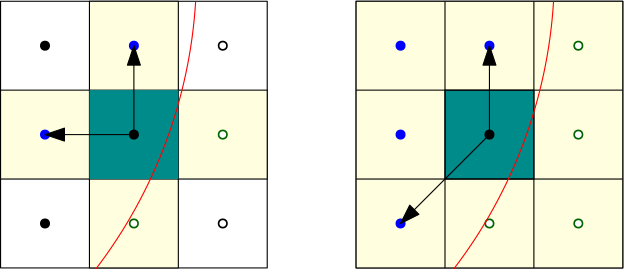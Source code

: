 <?xml version="1.0"?>
<!DOCTYPE ipe SYSTEM "ipe.dtd">
<ipe version="70005" creator="Ipe 7.1.3">
<info created="D:20130607160340" modified="D:20130629000830"/>
<ipestyle name="basic">
<symbol name="arrow/arc(spx)">
<path stroke="sym-stroke" fill="sym-stroke" pen="sym-pen">
0 0 m
-1 0.333 l
-1 -0.333 l
h
</path>
</symbol>
<symbol name="arrow/farc(spx)">
<path stroke="sym-stroke" fill="white" pen="sym-pen">
0 0 m
-1 0.333 l
-1 -0.333 l
h
</path>
</symbol>
<symbol name="mark/circle(sx)" transformations="translations">
<path fill="sym-stroke">
0.6 0 0 0.6 0 0 e
0.4 0 0 0.4 0 0 e
</path>
</symbol>
<symbol name="mark/disk(sx)" transformations="translations">
<path fill="sym-stroke">
0.6 0 0 0.6 0 0 e
</path>
</symbol>
<symbol name="mark/fdisk(sfx)" transformations="translations">
<group>
<path fill="sym-fill">
0.5 0 0 0.5 0 0 e
</path>
<path fill="sym-stroke" fillrule="eofill">
0.6 0 0 0.6 0 0 e
0.4 0 0 0.4 0 0 e
</path>
</group>
</symbol>
<symbol name="mark/box(sx)" transformations="translations">
<path fill="sym-stroke" fillrule="eofill">
-0.6 -0.6 m
0.6 -0.6 l
0.6 0.6 l
-0.6 0.6 l
h
-0.4 -0.4 m
0.4 -0.4 l
0.4 0.4 l
-0.4 0.4 l
h
</path>
</symbol>
<symbol name="mark/square(sx)" transformations="translations">
<path fill="sym-stroke">
-0.6 -0.6 m
0.6 -0.6 l
0.6 0.6 l
-0.6 0.6 l
h
</path>
</symbol>
<symbol name="mark/fsquare(sfx)" transformations="translations">
<group>
<path fill="sym-fill">
-0.5 -0.5 m
0.5 -0.5 l
0.5 0.5 l
-0.5 0.5 l
h
</path>
<path fill="sym-stroke" fillrule="eofill">
-0.6 -0.6 m
0.6 -0.6 l
0.6 0.6 l
-0.6 0.6 l
h
-0.4 -0.4 m
0.4 -0.4 l
0.4 0.4 l
-0.4 0.4 l
h
</path>
</group>
</symbol>
<symbol name="mark/cross(sx)" transformations="translations">
<group>
<path fill="sym-stroke">
-0.43 -0.57 m
0.57 0.43 l
0.43 0.57 l
-0.57 -0.43 l
h
</path>
<path fill="sym-stroke">
-0.43 0.57 m
0.57 -0.43 l
0.43 -0.57 l
-0.57 0.43 l
h
</path>
</group>
</symbol>
<symbol name="arrow/fnormal(spx)">
<path stroke="sym-stroke" fill="white" pen="sym-pen">
0 0 m
-1 0.333 l
-1 -0.333 l
h
</path>
</symbol>
<symbol name="arrow/pointed(spx)">
<path stroke="sym-stroke" fill="sym-stroke" pen="sym-pen">
0 0 m
-1 0.333 l
-0.8 0 l
-1 -0.333 l
h
</path>
</symbol>
<symbol name="arrow/fpointed(spx)">
<path stroke="sym-stroke" fill="white" pen="sym-pen">
0 0 m
-1 0.333 l
-0.8 0 l
-1 -0.333 l
h
</path>
</symbol>
<symbol name="arrow/linear(spx)">
<path stroke="sym-stroke" pen="sym-pen">
-1 0.333 m
0 0 l
-1 -0.333 l
</path>
</symbol>
<symbol name="arrow/fdouble(spx)">
<path stroke="sym-stroke" fill="white" pen="sym-pen">
0 0 m
-1 0.333 l
-1 -0.333 l
h
-1 0 m
-2 0.333 l
-2 -0.333 l
h
</path>
</symbol>
<symbol name="arrow/double(spx)">
<path stroke="sym-stroke" fill="sym-stroke" pen="sym-pen">
0 0 m
-1 0.333 l
-1 -0.333 l
h
-1 0 m
-2 0.333 l
-2 -0.333 l
h
</path>
</symbol>
<pen name="heavier" value="0.8"/>
<pen name="fat" value="1.2"/>
<pen name="ultrafat" value="2"/>
<symbolsize name="large" value="5"/>
<symbolsize name="small" value="2"/>
<symbolsize name="tiny" value="1.1"/>
<arrowsize name="large" value="10"/>
<arrowsize name="small" value="5"/>
<arrowsize name="tiny" value="3"/>
<color name="red" value="1 0 0"/>
<color name="green" value="0 1 0"/>
<color name="blue" value="0 0 1"/>
<color name="yellow" value="1 1 0"/>
<color name="orange" value="1 0.647 0"/>
<color name="gold" value="1 0.843 0"/>
<color name="purple" value="0.627 0.125 0.941"/>
<color name="gray" value="0.745"/>
<color name="brown" value="0.647 0.165 0.165"/>
<color name="navy" value="0 0 0.502"/>
<color name="pink" value="1 0.753 0.796"/>
<color name="seagreen" value="0.18 0.545 0.341"/>
<color name="turquoise" value="0.251 0.878 0.816"/>
<color name="violet" value="0.933 0.51 0.933"/>
<color name="darkblue" value="0 0 0.545"/>
<color name="darkcyan" value="0 0.545 0.545"/>
<color name="darkgray" value="0.663"/>
<color name="darkgreen" value="0 0.392 0"/>
<color name="darkmagenta" value="0.545 0 0.545"/>
<color name="darkorange" value="1 0.549 0"/>
<color name="darkred" value="0.545 0 0"/>
<color name="lightblue" value="0.678 0.847 0.902"/>
<color name="lightcyan" value="0.878 1 1"/>
<color name="lightgray" value="0.827"/>
<color name="lightgreen" value="0.565 0.933 0.565"/>
<color name="lightyellow" value="1 1 0.878"/>
<dashstyle name="dashed" value="[4] 0"/>
<dashstyle name="dotted" value="[1 3] 0"/>
<dashstyle name="dash dotted" value="[4 2 1 2] 0"/>
<dashstyle name="dash dot dotted" value="[4 2 1 2 1 2] 0"/>
<textsize name="large" value="\large"/>
<textsize name="Large" value="\Large"/>
<textsize name="LARGE" value="\LARGE"/>
<textsize name="huge" value="\huge"/>
<textsize name="Huge" value="\Huge"/>
<textsize name="small" value="\small"/>
<textsize name="footnote" value="\footnotesize"/>
<textsize name="tiny" value="\tiny"/>
<textstyle name="center" begin="\begin{center}" end="\end{center}"/>
<textstyle name="itemize" begin="\begin{itemize}" end="\end{itemize}"/>
<textstyle name="item" begin="\begin{itemize}\item{}" end="\end{itemize}"/>
<gridsize name="4 pts" value="4"/>
<gridsize name="8 pts (~3 mm)" value="8"/>
<gridsize name="16 pts (~6 mm)" value="16"/>
<gridsize name="32 pts (~12 mm)" value="32"/>
<gridsize name="10 pts (~3.5 mm)" value="10"/>
<gridsize name="20 pts (~7 mm)" value="20"/>
<gridsize name="14 pts (~5 mm)" value="14"/>
<gridsize name="28 pts (~10 mm)" value="28"/>
<gridsize name="56 pts (~20 mm)" value="56"/>
<anglesize name="90 deg" value="90"/>
<anglesize name="60 deg" value="60"/>
<anglesize name="45 deg" value="45"/>
<anglesize name="30 deg" value="30"/>
<anglesize name="22.5 deg" value="22.5"/>
<tiling name="falling" angle="-60" step="4" width="1"/>
<tiling name="rising" angle="30" step="4" width="1"/>
</ipestyle>
<page>
<layer name="alpha"/>
<view layers="alpha" active="alpha"/>
<path layer="alpha" stroke="black" fill="white">
128 736 m
128 640 l
224 640 l
224 736 l
h
</path>
<path stroke="black" fill="white">
256 736 m
256 640 l
352 640 l
352 736 l
h
</path>
<path stroke="black" fill="lightyellow">
160 736 m
160 704 l
192 704 l
192 736 l
h
</path>
<path stroke="black" fill="lightyellow">
160 672 m
160 640 l
192 640 l
192 672 l
h
</path>
<path stroke="black" fill="lightyellow">
192 704 m
192 672 l
224 672 l
224 704 l
h
</path>
<path stroke="black" fill="lightyellow">
128 704 m
128 672 l
160 672 l
160 704 l
h
</path>
<use name="mark/disk(sx)" pos="176 688" size="normal" stroke="black"/>
<path fill="darkcyan">
160 704 m
160 672 l
192 672 l
192 704 l
h
</path>
<use name="mark/disk(sx)" pos="144 688" size="normal" stroke="blue"/>
<use name="mark/disk(sx)" pos="176 720" size="normal" stroke="blue"/>
<use name="mark/disk(sx)" pos="144 720" size="normal" stroke="black"/>
<use name="mark/fdisk(sfx)" pos="208 720" size="normal" stroke="black" fill="white"/>
<use name="mark/fdisk(sfx)" pos="208 656" size="normal" stroke="black" fill="white"/>
<use name="mark/disk(sx)" pos="144 656" size="normal" stroke="black"/>
<use name="mark/fdisk(sfx)" pos="176 656" size="normal" stroke="darkgreen" fill="white"/>
<use name="mark/disk(sx)" pos="176 688" size="normal" stroke="black"/>
<path stroke="black" fill="lightyellow">
256 736 m
256 640 l
352 640 l
352 736 l
h
</path>
<path stroke="black" fill="darkcyan">
288 704 m
288 672 l
320 672 l
320 704 l
h
</path>
<path stroke="black" fill="darkcyan">
288 640 m
288 736 l
</path>
<path stroke="black" fill="darkcyan">
320 736 m
320 640 l
</path>
<path stroke="black" fill="darkcyan">
352 704 m
256 704 l
</path>
<path stroke="black" fill="darkcyan">
256 672 m
352 672 l
</path>
<use name="mark/disk(sx)" pos="304 688" size="normal" stroke="black"/>
<use name="mark/fdisk(sfx)" pos="336 720" size="normal" stroke="darkgreen" fill="white"/>
<use name="mark/disk(sx)" pos="304 720" size="normal" stroke="blue"/>
<use name="mark/disk(sx)" pos="272 720" size="normal" stroke="blue"/>
<use name="mark/disk(sx)" pos="272 688" size="normal" stroke="blue"/>
<use name="mark/disk(sx)" pos="272 656" size="normal" stroke="blue"/>
<use name="mark/fdisk(sfx)" pos="304 656" size="normal" stroke="darkgreen" fill="white"/>
<use name="mark/fdisk(sfx)" pos="336 656" size="normal" stroke="darkgreen" fill="white"/>
<use name="mark/fdisk(sfx)" pos="336 688" size="normal" stroke="darkgreen" fill="white"/>
<path stroke="black" cap="1">
176 688 m
176 688 l
</path>
<use name="mark/fdisk(sfx)" pos="208 688" size="normal" stroke="darkgreen" fill="white"/>
<path stroke="red">
162.357 639.688 m
176.146 0 0 176.146 22.4133 746.662 198.221 735.752 a
</path>
<path matrix="1 0 0 1 128.847 0.00034256" stroke="red">
162.357 639.688 m
176.146 0 0 176.146 22.4133 746.662 198.221 735.752 a
</path>
<path stroke="black" arrow="normal/normal">
176 688 m
176 720 l
</path>
<path stroke="black" arrow="normal/normal">
304 688 m
304 720 l
</path>
<path stroke="black" arrow="normal/normal">
304 688 m
272 656 l
</path>
<path stroke="black" arrow="normal/normal">
176 688 m
144 688 l
</path>
</page>
</ipe>
